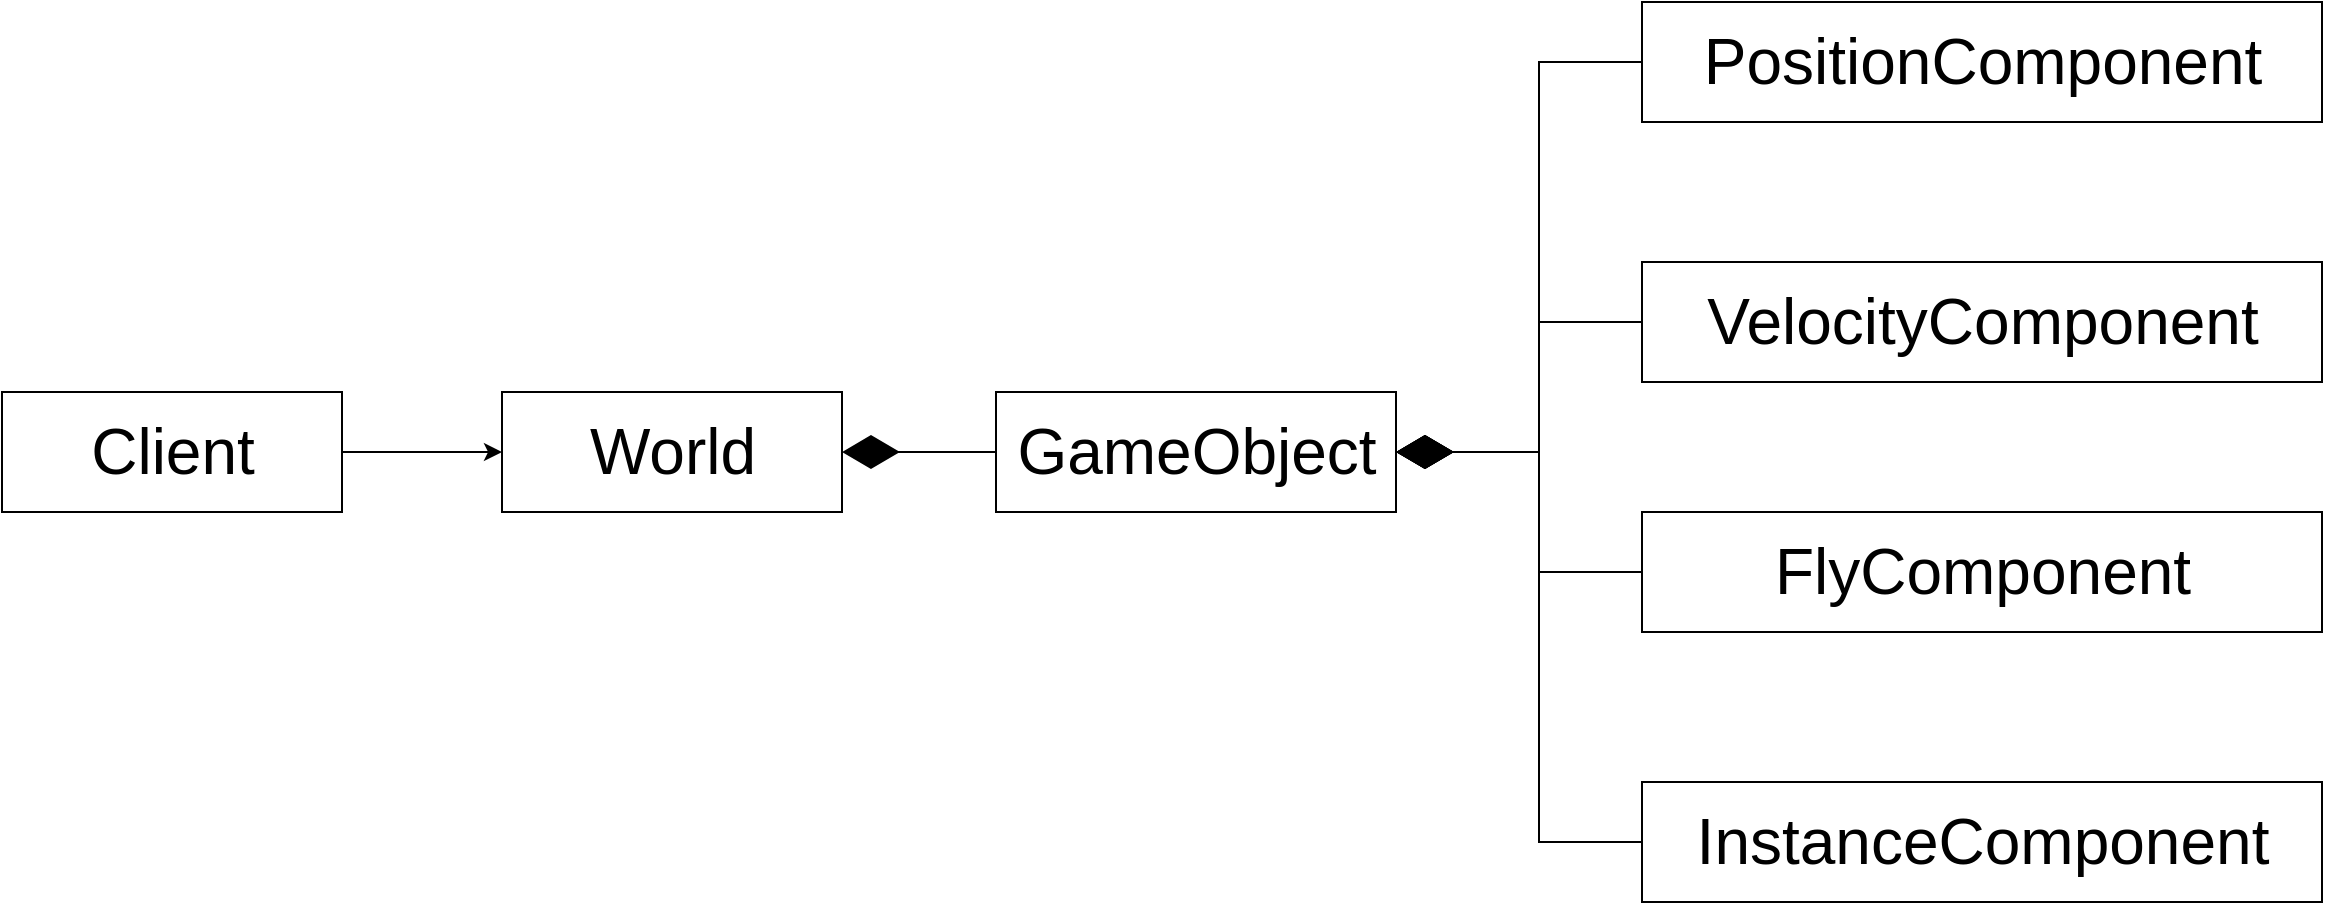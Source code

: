 <mxfile version="14.6.13" type="device"><diagram id="DBYfBf4O2i4petrFRtR1" name="第 1 页"><mxGraphModel dx="1580" dy="1217" grid="1" gridSize="10" guides="1" tooltips="1" connect="1" arrows="1" fold="1" page="1" pageScale="1" pageWidth="827" pageHeight="1169" math="0" shadow="0"><root><mxCell id="0"/><mxCell id="1" parent="0"/><mxCell id="xpjLLvJF9sSPBJEMTUKx-1" value="" style="edgeStyle=orthogonalEdgeStyle;rounded=0;orthogonalLoop=1;jettySize=auto;html=1;" edge="1" parent="1" source="xpjLLvJF9sSPBJEMTUKx-2" target="xpjLLvJF9sSPBJEMTUKx-5"><mxGeometry relative="1" as="geometry"/></mxCell><mxCell id="xpjLLvJF9sSPBJEMTUKx-2" value="Client" style="html=1;fontSize=32;" vertex="1" parent="1"><mxGeometry x="330" y="410.0" width="170" height="60" as="geometry"/></mxCell><mxCell id="xpjLLvJF9sSPBJEMTUKx-3" value="" style="edgeStyle=orthogonalEdgeStyle;rounded=0;orthogonalLoop=1;jettySize=auto;html=1;startArrow=diamondThin;startFill=1;endArrow=none;endFill=0;endSize=26;startSize=26;" edge="1" parent="1" source="xpjLLvJF9sSPBJEMTUKx-5" target="xpjLLvJF9sSPBJEMTUKx-6"><mxGeometry relative="1" as="geometry"/></mxCell><mxCell id="xpjLLvJF9sSPBJEMTUKx-5" value="World" style="html=1;fontSize=32;" vertex="1" parent="1"><mxGeometry x="580" y="410.0" width="170" height="60" as="geometry"/></mxCell><mxCell id="xpjLLvJF9sSPBJEMTUKx-9" value="" style="edgeStyle=orthogonalEdgeStyle;rounded=0;orthogonalLoop=1;jettySize=auto;html=1;startArrow=diamondThin;startFill=1;endArrow=none;endFill=0;endSize=26;startSize=26;entryX=0;entryY=0.5;entryDx=0;entryDy=0;" edge="1" parent="1" source="xpjLLvJF9sSPBJEMTUKx-6" target="xpjLLvJF9sSPBJEMTUKx-8"><mxGeometry relative="1" as="geometry"/></mxCell><mxCell id="xpjLLvJF9sSPBJEMTUKx-13" style="edgeStyle=orthogonalEdgeStyle;rounded=0;orthogonalLoop=1;jettySize=auto;html=1;entryX=0;entryY=0.5;entryDx=0;entryDy=0;startArrow=diamondThin;startFill=1;endArrow=none;endFill=0;startSize=26;endSize=26;" edge="1" parent="1" source="xpjLLvJF9sSPBJEMTUKx-6" target="xpjLLvJF9sSPBJEMTUKx-12"><mxGeometry relative="1" as="geometry"/></mxCell><mxCell id="xpjLLvJF9sSPBJEMTUKx-16" style="edgeStyle=orthogonalEdgeStyle;rounded=0;orthogonalLoop=1;jettySize=auto;html=1;entryX=0;entryY=0.5;entryDx=0;entryDy=0;startArrow=diamondThin;startFill=1;endArrow=none;endFill=0;startSize=26;endSize=26;" edge="1" parent="1" source="xpjLLvJF9sSPBJEMTUKx-6" target="xpjLLvJF9sSPBJEMTUKx-14"><mxGeometry relative="1" as="geometry"/></mxCell><mxCell id="xpjLLvJF9sSPBJEMTUKx-17" style="edgeStyle=orthogonalEdgeStyle;rounded=0;orthogonalLoop=1;jettySize=auto;html=1;entryX=0;entryY=0.5;entryDx=0;entryDy=0;startArrow=diamondThin;startFill=1;endArrow=none;endFill=0;startSize=26;endSize=26;" edge="1" parent="1" source="xpjLLvJF9sSPBJEMTUKx-6" target="xpjLLvJF9sSPBJEMTUKx-15"><mxGeometry relative="1" as="geometry"/></mxCell><mxCell id="xpjLLvJF9sSPBJEMTUKx-6" value="GameObject" style="html=1;fontSize=32;" vertex="1" parent="1"><mxGeometry x="827" y="410" width="200" height="60" as="geometry"/></mxCell><mxCell id="xpjLLvJF9sSPBJEMTUKx-8" value="PositionComponent" style="html=1;fontSize=32;" vertex="1" parent="1"><mxGeometry x="1150" y="215" width="340" height="60" as="geometry"/></mxCell><mxCell id="xpjLLvJF9sSPBJEMTUKx-12" value="VelocityComponent" style="html=1;fontSize=32;" vertex="1" parent="1"><mxGeometry x="1150" y="345" width="340" height="60" as="geometry"/></mxCell><mxCell id="xpjLLvJF9sSPBJEMTUKx-14" value="FlyComponent" style="html=1;fontSize=32;" vertex="1" parent="1"><mxGeometry x="1150" y="470" width="340" height="60" as="geometry"/></mxCell><mxCell id="xpjLLvJF9sSPBJEMTUKx-15" value="InstanceComponent" style="html=1;fontSize=32;" vertex="1" parent="1"><mxGeometry x="1150" y="605" width="340" height="60" as="geometry"/></mxCell></root></mxGraphModel></diagram></mxfile>